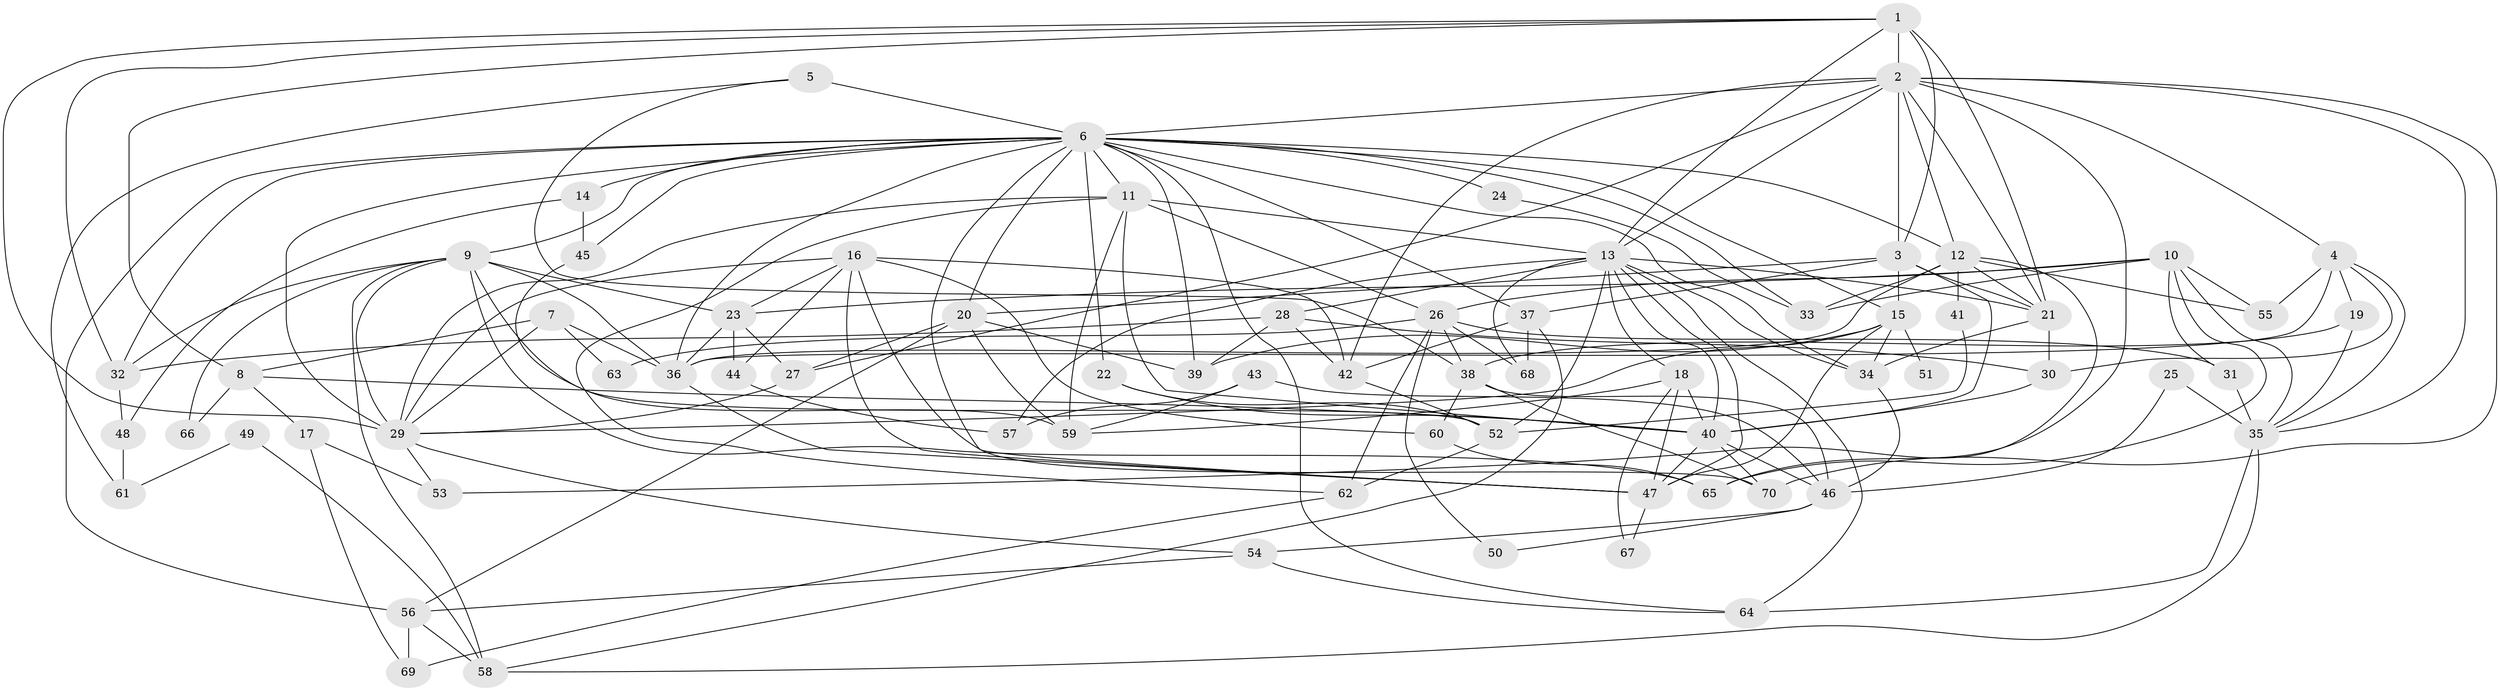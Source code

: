 // original degree distribution, {3: 0.3237410071942446, 5: 0.15827338129496402, 4: 0.2589928057553957, 6: 0.08633093525179857, 7: 0.05755395683453238, 9: 0.007194244604316547, 2: 0.1079136690647482}
// Generated by graph-tools (version 1.1) at 2025/36/03/09/25 02:36:07]
// undirected, 70 vertices, 179 edges
graph export_dot {
graph [start="1"]
  node [color=gray90,style=filled];
  1;
  2;
  3;
  4;
  5;
  6;
  7;
  8;
  9;
  10;
  11;
  12;
  13;
  14;
  15;
  16;
  17;
  18;
  19;
  20;
  21;
  22;
  23;
  24;
  25;
  26;
  27;
  28;
  29;
  30;
  31;
  32;
  33;
  34;
  35;
  36;
  37;
  38;
  39;
  40;
  41;
  42;
  43;
  44;
  45;
  46;
  47;
  48;
  49;
  50;
  51;
  52;
  53;
  54;
  55;
  56;
  57;
  58;
  59;
  60;
  61;
  62;
  63;
  64;
  65;
  66;
  67;
  68;
  69;
  70;
  1 -- 2 [weight=3.0];
  1 -- 3 [weight=1.0];
  1 -- 8 [weight=1.0];
  1 -- 13 [weight=1.0];
  1 -- 21 [weight=1.0];
  1 -- 29 [weight=1.0];
  1 -- 32 [weight=1.0];
  2 -- 3 [weight=2.0];
  2 -- 4 [weight=1.0];
  2 -- 6 [weight=1.0];
  2 -- 12 [weight=1.0];
  2 -- 13 [weight=2.0];
  2 -- 21 [weight=1.0];
  2 -- 27 [weight=2.0];
  2 -- 35 [weight=1.0];
  2 -- 42 [weight=1.0];
  2 -- 65 [weight=1.0];
  2 -- 70 [weight=2.0];
  3 -- 15 [weight=1.0];
  3 -- 20 [weight=1.0];
  3 -- 21 [weight=1.0];
  3 -- 37 [weight=1.0];
  3 -- 40 [weight=1.0];
  4 -- 19 [weight=1.0];
  4 -- 30 [weight=1.0];
  4 -- 35 [weight=1.0];
  4 -- 36 [weight=1.0];
  4 -- 55 [weight=1.0];
  5 -- 6 [weight=2.0];
  5 -- 38 [weight=1.0];
  5 -- 61 [weight=1.0];
  6 -- 9 [weight=2.0];
  6 -- 11 [weight=1.0];
  6 -- 12 [weight=1.0];
  6 -- 14 [weight=1.0];
  6 -- 15 [weight=2.0];
  6 -- 20 [weight=1.0];
  6 -- 22 [weight=1.0];
  6 -- 24 [weight=1.0];
  6 -- 29 [weight=1.0];
  6 -- 32 [weight=1.0];
  6 -- 33 [weight=2.0];
  6 -- 34 [weight=1.0];
  6 -- 36 [weight=1.0];
  6 -- 37 [weight=1.0];
  6 -- 39 [weight=2.0];
  6 -- 45 [weight=2.0];
  6 -- 47 [weight=2.0];
  6 -- 56 [weight=1.0];
  6 -- 64 [weight=2.0];
  7 -- 8 [weight=1.0];
  7 -- 29 [weight=1.0];
  7 -- 36 [weight=1.0];
  7 -- 63 [weight=1.0];
  8 -- 17 [weight=1.0];
  8 -- 40 [weight=1.0];
  8 -- 66 [weight=1.0];
  9 -- 23 [weight=2.0];
  9 -- 29 [weight=1.0];
  9 -- 32 [weight=1.0];
  9 -- 36 [weight=1.0];
  9 -- 52 [weight=1.0];
  9 -- 58 [weight=1.0];
  9 -- 65 [weight=2.0];
  9 -- 66 [weight=1.0];
  10 -- 23 [weight=1.0];
  10 -- 26 [weight=1.0];
  10 -- 31 [weight=1.0];
  10 -- 33 [weight=2.0];
  10 -- 35 [weight=1.0];
  10 -- 55 [weight=1.0];
  10 -- 65 [weight=1.0];
  11 -- 13 [weight=1.0];
  11 -- 26 [weight=1.0];
  11 -- 29 [weight=2.0];
  11 -- 40 [weight=1.0];
  11 -- 59 [weight=1.0];
  11 -- 62 [weight=1.0];
  12 -- 21 [weight=1.0];
  12 -- 33 [weight=1.0];
  12 -- 36 [weight=1.0];
  12 -- 41 [weight=1.0];
  12 -- 53 [weight=1.0];
  12 -- 55 [weight=1.0];
  13 -- 18 [weight=1.0];
  13 -- 21 [weight=1.0];
  13 -- 28 [weight=1.0];
  13 -- 34 [weight=1.0];
  13 -- 40 [weight=1.0];
  13 -- 47 [weight=1.0];
  13 -- 52 [weight=1.0];
  13 -- 57 [weight=1.0];
  13 -- 64 [weight=1.0];
  13 -- 68 [weight=1.0];
  14 -- 45 [weight=1.0];
  14 -- 48 [weight=1.0];
  15 -- 29 [weight=1.0];
  15 -- 34 [weight=1.0];
  15 -- 39 [weight=2.0];
  15 -- 47 [weight=1.0];
  15 -- 51 [weight=2.0];
  16 -- 23 [weight=1.0];
  16 -- 29 [weight=1.0];
  16 -- 42 [weight=1.0];
  16 -- 44 [weight=1.0];
  16 -- 47 [weight=1.0];
  16 -- 60 [weight=2.0];
  16 -- 70 [weight=1.0];
  17 -- 53 [weight=1.0];
  17 -- 69 [weight=1.0];
  18 -- 40 [weight=1.0];
  18 -- 47 [weight=1.0];
  18 -- 59 [weight=1.0];
  18 -- 67 [weight=1.0];
  19 -- 35 [weight=1.0];
  19 -- 38 [weight=1.0];
  20 -- 27 [weight=1.0];
  20 -- 39 [weight=1.0];
  20 -- 56 [weight=1.0];
  20 -- 59 [weight=1.0];
  21 -- 30 [weight=1.0];
  21 -- 34 [weight=1.0];
  22 -- 40 [weight=1.0];
  22 -- 52 [weight=1.0];
  23 -- 27 [weight=1.0];
  23 -- 36 [weight=1.0];
  23 -- 44 [weight=1.0];
  24 -- 33 [weight=1.0];
  25 -- 35 [weight=1.0];
  25 -- 46 [weight=1.0];
  26 -- 31 [weight=1.0];
  26 -- 38 [weight=1.0];
  26 -- 50 [weight=1.0];
  26 -- 62 [weight=1.0];
  26 -- 63 [weight=1.0];
  26 -- 68 [weight=1.0];
  27 -- 29 [weight=2.0];
  28 -- 30 [weight=1.0];
  28 -- 32 [weight=1.0];
  28 -- 39 [weight=1.0];
  28 -- 42 [weight=1.0];
  29 -- 53 [weight=1.0];
  29 -- 54 [weight=1.0];
  30 -- 40 [weight=1.0];
  31 -- 35 [weight=1.0];
  32 -- 48 [weight=1.0];
  34 -- 46 [weight=1.0];
  35 -- 58 [weight=1.0];
  35 -- 64 [weight=2.0];
  36 -- 47 [weight=1.0];
  37 -- 42 [weight=1.0];
  37 -- 58 [weight=1.0];
  37 -- 68 [weight=1.0];
  38 -- 46 [weight=1.0];
  38 -- 60 [weight=1.0];
  38 -- 70 [weight=1.0];
  40 -- 46 [weight=1.0];
  40 -- 47 [weight=1.0];
  40 -- 70 [weight=1.0];
  41 -- 52 [weight=1.0];
  42 -- 52 [weight=1.0];
  43 -- 46 [weight=1.0];
  43 -- 57 [weight=1.0];
  43 -- 59 [weight=1.0];
  44 -- 57 [weight=1.0];
  45 -- 59 [weight=1.0];
  46 -- 50 [weight=1.0];
  46 -- 54 [weight=1.0];
  47 -- 67 [weight=1.0];
  48 -- 61 [weight=1.0];
  49 -- 58 [weight=1.0];
  49 -- 61 [weight=1.0];
  52 -- 62 [weight=1.0];
  54 -- 56 [weight=1.0];
  54 -- 64 [weight=1.0];
  56 -- 58 [weight=1.0];
  56 -- 69 [weight=1.0];
  60 -- 65 [weight=1.0];
  62 -- 69 [weight=1.0];
}
